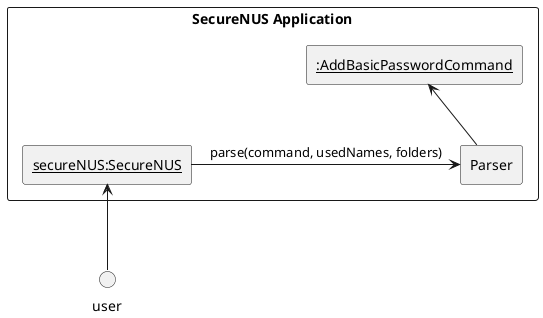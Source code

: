 @startuml
'https://plantuml.com/component-diagram

circle "user"

rectangle "SecureNUS Application" {
    rectangle "<u>secureNUS:SecureNUS"
    "user" -u-> "<u>secureNUS:SecureNUS"
    rectangle "Parser"
    "<u>secureNUS:SecureNUS" -r-> "Parser" : parse(command, usedNames, folders)
    rectangle "<u>:AddBasicPasswordCommand"
    "Parser" -u-> "<u>:AddBasicPasswordCommand"

'    "<u>secureNUS:SecureNUS" -r-> "<u>:AddBasicPasswordCommand":execute(command)
'    rectangle "<u>:BasicPassword"
'    "<u>:AddBasicPasswordCommand" -u-> "<u>:BasicPassword"
''
'    rectangle "<u>secureNUSData:SecretMaster"
'    "<u>:AddBasicPasswordCommand" -d-> "<u>secureNUSData:SecretMaster": addSecret(BasicPassword)
'    rectangle "Backend"
'    "<u>secureNUS:SecureNUS" -r-> "Backend": updateStorage(ArrayList<Secret>)
}

@enduml